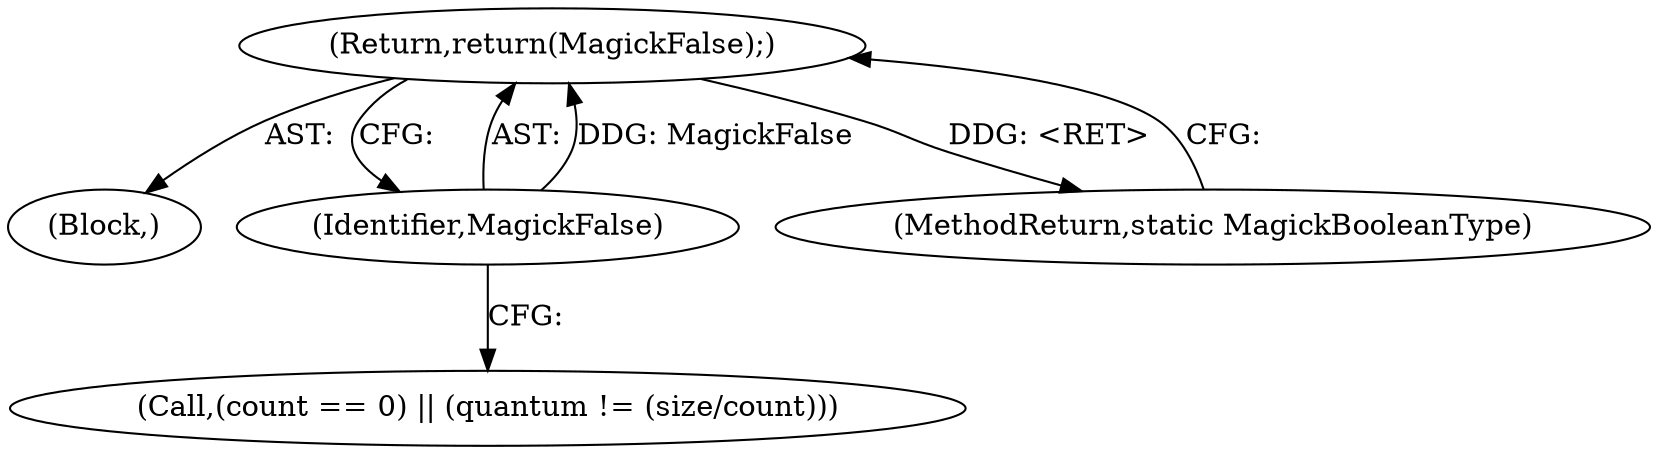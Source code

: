 digraph "1_ImageMagick_0474237508f39c4f783208123431815f1ededb76_0@del" {
"1000126" [label="(Return,return(MagickFalse);)"];
"1000127" [label="(Identifier,MagickFalse)"];
"1000111" [label="(Call,(count == 0) || (quantum != (size/count)))"];
"1000127" [label="(Identifier,MagickFalse)"];
"1000126" [label="(Return,return(MagickFalse);)"];
"1000103" [label="(Block,)"];
"1000128" [label="(MethodReturn,static MagickBooleanType)"];
"1000126" -> "1000103"  [label="AST: "];
"1000126" -> "1000127"  [label="CFG: "];
"1000127" -> "1000126"  [label="AST: "];
"1000128" -> "1000126"  [label="CFG: "];
"1000126" -> "1000128"  [label="DDG: <RET>"];
"1000127" -> "1000126"  [label="DDG: MagickFalse"];
"1000127" -> "1000111"  [label="CFG: "];
}
